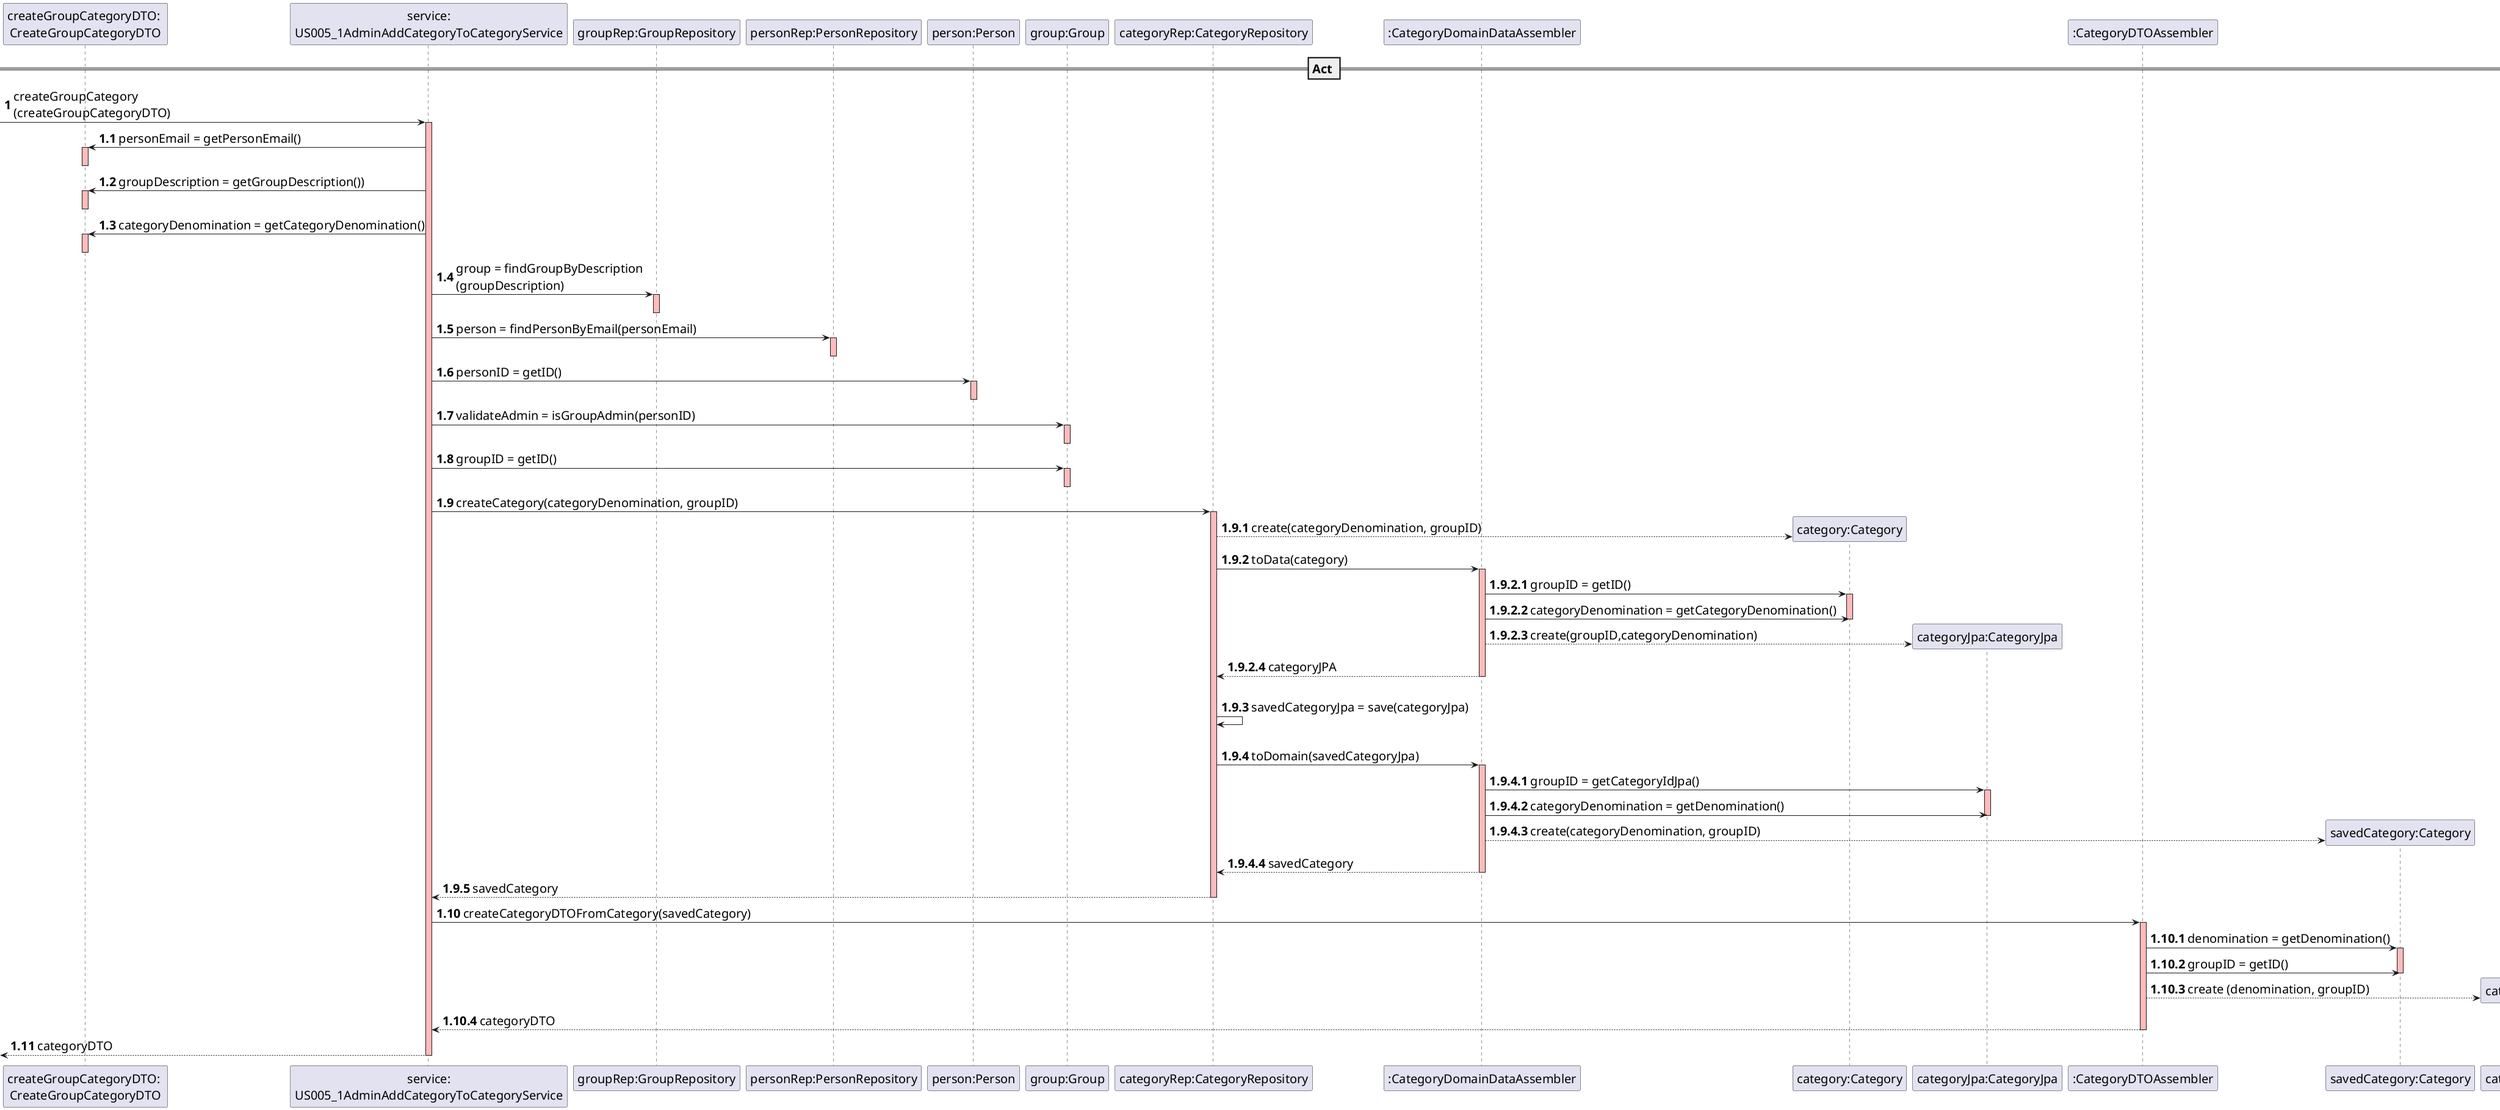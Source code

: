 @startuml
skinparam DefaultFontSize 20

participant "createGroupCategoryDTO: \nCreateGroupCategoryDTO"
participant "service:\nUS005_1AdminAddCategoryToCategoryService"


== Act ==
autonumber
[-> "service:\nUS005_1AdminAddCategoryToCategoryService" : createGroupCategory\n(createGroupCategoryDTO)
activate "service:\nUS005_1AdminAddCategoryToCategoryService" #FFBBBB
autonumber 1.1
"service:\nUS005_1AdminAddCategoryToCategoryService" -> "createGroupCategoryDTO: \nCreateGroupCategoryDTO" : personEmail = getPersonEmail()
activate "createGroupCategoryDTO: \nCreateGroupCategoryDTO"  #FFBBBB
deactivate "createGroupCategoryDTO: \nCreateGroupCategoryDTO"  #FFBBBB

"service:\nUS005_1AdminAddCategoryToCategoryService" -> "createGroupCategoryDTO: \nCreateGroupCategoryDTO" : groupDescription = getGroupDescription())
activate "createGroupCategoryDTO: \nCreateGroupCategoryDTO"  #FFBBBB
deactivate "createGroupCategoryDTO: \nCreateGroupCategoryDTO"  #FFBBBB

"service:\nUS005_1AdminAddCategoryToCategoryService" -> "createGroupCategoryDTO: \nCreateGroupCategoryDTO" : categoryDenomination = getCategoryDenomination()
activate "createGroupCategoryDTO: \nCreateGroupCategoryDTO"  #FFBBBB
deactivate "createGroupCategoryDTO: \nCreateGroupCategoryDTO"  #FFBBBB


"service:\nUS005_1AdminAddCategoryToCategoryService"->"groupRep:GroupRepository":group = findGroupByDescription\n(groupDescription)
activate "groupRep:GroupRepository" #FFBBBB
deactivate "groupRep:GroupRepository"

"service:\nUS005_1AdminAddCategoryToCategoryService"->"personRep:PersonRepository": person = findPersonByEmail(personEmail)
activate "personRep:PersonRepository" #FFBBBB
deactivate "personRep:PersonRepository"

"service:\nUS005_1AdminAddCategoryToCategoryService"->"person:Person": personID = getID()
activate "person:Person" #FFBBBB
deactivate "person:Person"

"service:\nUS005_1AdminAddCategoryToCategoryService"->"group:Group": validateAdmin = isGroupAdmin(personID)
activate "group:Group" #FFBBBB
deactivate "group:Group"

"service:\nUS005_1AdminAddCategoryToCategoryService"->"group:Group": groupID = getID()
activate "group:Group" #FFBBBB
deactivate "group:Group"

"service:\nUS005_1AdminAddCategoryToCategoryService"->"categoryRep:CategoryRepository": createCategory(categoryDenomination, groupID)
activate "categoryRep:CategoryRepository" #FFBBBB

participant ":CategoryDomainDataAssembler"
autonumber 1.9.1
create "category:Category"
"categoryRep:CategoryRepository"-->"category:Category":create(categoryDenomination, groupID)
"categoryRep:CategoryRepository"->":CategoryDomainDataAssembler":toData(category)
autonumber 1.9.2.1
activate ":CategoryDomainDataAssembler" #FFBBBB
":CategoryDomainDataAssembler"->"category:Category" : groupID = getID()
activate "category:Category" #FFBBBB
":CategoryDomainDataAssembler"->"category:Category" : categoryDenomination = getCategoryDenomination()
deactivate "category:Category"
create "categoryJpa:CategoryJpa"
":CategoryDomainDataAssembler"-->"categoryJpa:CategoryJpa" : create(groupID,categoryDenomination)
":CategoryDomainDataAssembler"-->"categoryRep:CategoryRepository" : categoryJPA
deactivate ":CategoryDomainDataAssembler" #FFBBBB
autonumber 1.9.3
|||
"categoryRep:CategoryRepository"->"categoryRep:CategoryRepository": savedCategoryJpa = save(categoryJpa)
|||
"categoryRep:CategoryRepository"->":CategoryDomainDataAssembler":toDomain(savedCategoryJpa)
activate ":CategoryDomainDataAssembler" #FFBBBB
autonumber 1.9.4.1
":CategoryDomainDataAssembler"->"categoryJpa:CategoryJpa" : groupID = getCategoryIdJpa()
activate "categoryJpa:CategoryJpa" #FFBBBB
":CategoryDomainDataAssembler"->"categoryJpa:CategoryJpa" : categoryDenomination = getDenomination()
deactivate "categoryJpa:CategoryJpa"
participant ":CategoryDTOAssembler"
create "savedCategory:Category"
":CategoryDomainDataAssembler"-->"savedCategory:Category":create(categoryDenomination, groupID)
":CategoryDomainDataAssembler"-->"categoryRep:CategoryRepository" : savedCategory

deactivate ":CategoryDomainDataAssembler" #FFBBBB

autonumber 1.9.5
"service:\nUS005_1AdminAddCategoryToCategoryService"<--"categoryRep:CategoryRepository": savedCategory
deactivate "categoryRep:CategoryRepository"
autonumber 1.10

"service:\nUS005_1AdminAddCategoryToCategoryService"->":CategoryDTOAssembler": createCategoryDTOFromCategory(savedCategory)
activate ":CategoryDTOAssembler" #FFBBBB
autonumber 1.10.1
":CategoryDTOAssembler"->"savedCategory:Category": denomination = getDenomination()
activate "savedCategory:Category" #FFBBBB
":CategoryDTOAssembler"->"savedCategory:Category": groupID = getID()
deactivate "savedCategory:Category"
create "categoryDTO:CategoryDTO"
":CategoryDTOAssembler"--> "categoryDTO:CategoryDTO" : create (denomination, groupID)
"service:\nUS005_1AdminAddCategoryToCategoryService"<--":CategoryDTOAssembler": categoryDTO
deactivate ":CategoryDTOAssembler" #FFBBBB
autonumber 1.11
[<-- "service:\nUS005_1AdminAddCategoryToCategoryService" : categoryDTO
deactivate "service:\nUS005_1AdminAddCategoryToCategoryService"
@enduml